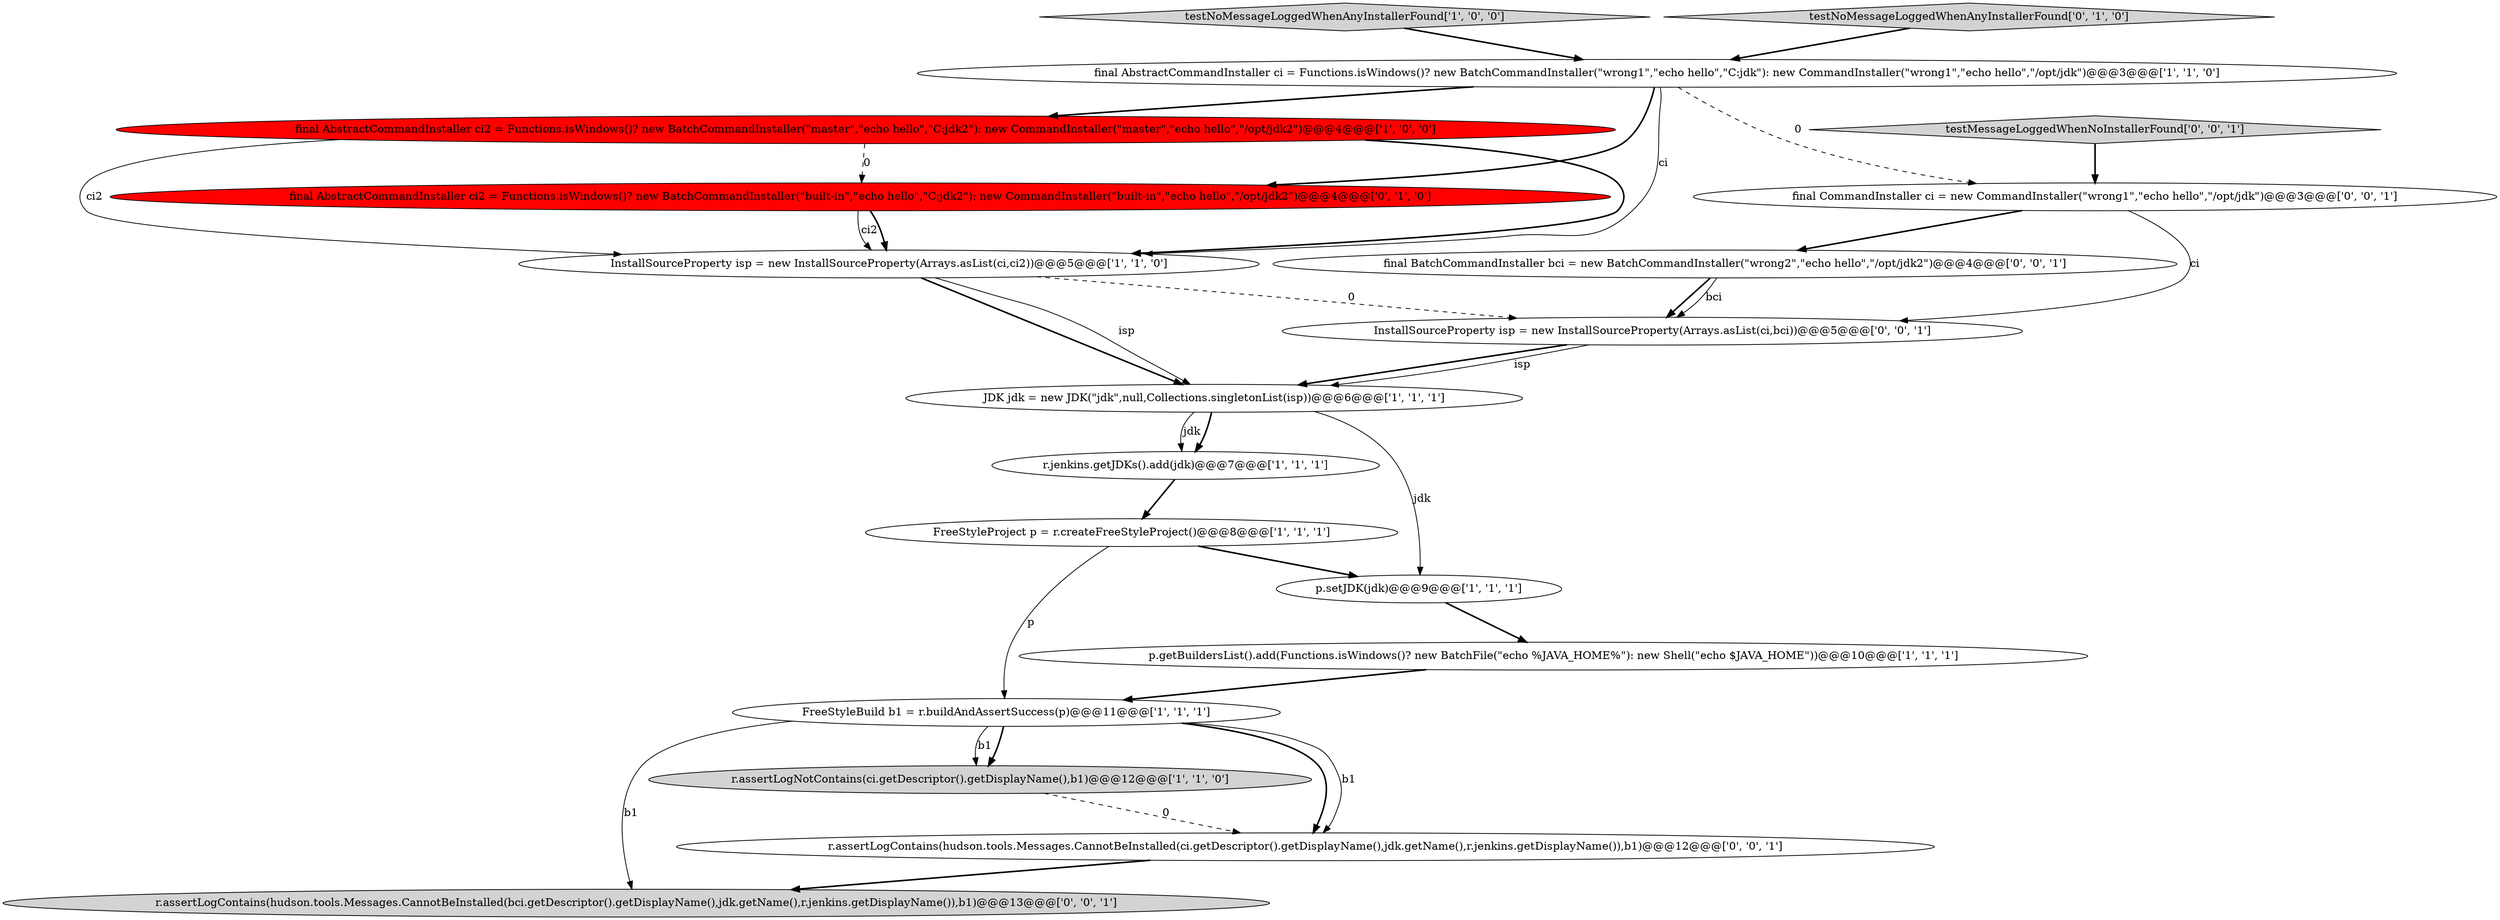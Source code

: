 digraph {
3 [style = filled, label = "testNoMessageLoggedWhenAnyInstallerFound['1', '0', '0']", fillcolor = lightgray, shape = diamond image = "AAA0AAABBB1BBB"];
10 [style = filled, label = "JDK jdk = new JDK(\"jdk\",null,Collections.singletonList(isp))@@@6@@@['1', '1', '1']", fillcolor = white, shape = ellipse image = "AAA0AAABBB1BBB"];
8 [style = filled, label = "InstallSourceProperty isp = new InstallSourceProperty(Arrays.asList(ci,ci2))@@@5@@@['1', '1', '0']", fillcolor = white, shape = ellipse image = "AAA0AAABBB1BBB"];
12 [style = filled, label = "testNoMessageLoggedWhenAnyInstallerFound['0', '1', '0']", fillcolor = lightgray, shape = diamond image = "AAA0AAABBB2BBB"];
11 [style = filled, label = "final AbstractCommandInstaller ci2 = Functions.isWindows()? new BatchCommandInstaller(\"built-in\",\"echo hello\",\"C:\jdk2\"): new CommandInstaller(\"built-in\",\"echo hello\",\"/opt/jdk2\")@@@4@@@['0', '1', '0']", fillcolor = red, shape = ellipse image = "AAA1AAABBB2BBB"];
13 [style = filled, label = "r.assertLogContains(hudson.tools.Messages.CannotBeInstalled(bci.getDescriptor().getDisplayName(),jdk.getName(),r.jenkins.getDisplayName()),b1)@@@13@@@['0', '0', '1']", fillcolor = lightgray, shape = ellipse image = "AAA0AAABBB3BBB"];
15 [style = filled, label = "final BatchCommandInstaller bci = new BatchCommandInstaller(\"wrong2\",\"echo hello\",\"/opt/jdk2\")@@@4@@@['0', '0', '1']", fillcolor = white, shape = ellipse image = "AAA0AAABBB3BBB"];
2 [style = filled, label = "FreeStyleProject p = r.createFreeStyleProject()@@@8@@@['1', '1', '1']", fillcolor = white, shape = ellipse image = "AAA0AAABBB1BBB"];
6 [style = filled, label = "r.jenkins.getJDKs().add(jdk)@@@7@@@['1', '1', '1']", fillcolor = white, shape = ellipse image = "AAA0AAABBB1BBB"];
14 [style = filled, label = "final CommandInstaller ci = new CommandInstaller(\"wrong1\",\"echo hello\",\"/opt/jdk\")@@@3@@@['0', '0', '1']", fillcolor = white, shape = ellipse image = "AAA0AAABBB3BBB"];
5 [style = filled, label = "final AbstractCommandInstaller ci2 = Functions.isWindows()? new BatchCommandInstaller(\"master\",\"echo hello\",\"C:\jdk2\"): new CommandInstaller(\"master\",\"echo hello\",\"/opt/jdk2\")@@@4@@@['1', '0', '0']", fillcolor = red, shape = ellipse image = "AAA1AAABBB1BBB"];
9 [style = filled, label = "r.assertLogNotContains(ci.getDescriptor().getDisplayName(),b1)@@@12@@@['1', '1', '0']", fillcolor = lightgray, shape = ellipse image = "AAA0AAABBB1BBB"];
1 [style = filled, label = "FreeStyleBuild b1 = r.buildAndAssertSuccess(p)@@@11@@@['1', '1', '1']", fillcolor = white, shape = ellipse image = "AAA0AAABBB1BBB"];
16 [style = filled, label = "testMessageLoggedWhenNoInstallerFound['0', '0', '1']", fillcolor = lightgray, shape = diamond image = "AAA0AAABBB3BBB"];
7 [style = filled, label = "p.getBuildersList().add(Functions.isWindows()? new BatchFile(\"echo %JAVA_HOME%\"): new Shell(\"echo $JAVA_HOME\"))@@@10@@@['1', '1', '1']", fillcolor = white, shape = ellipse image = "AAA0AAABBB1BBB"];
17 [style = filled, label = "InstallSourceProperty isp = new InstallSourceProperty(Arrays.asList(ci,bci))@@@5@@@['0', '0', '1']", fillcolor = white, shape = ellipse image = "AAA0AAABBB3BBB"];
0 [style = filled, label = "p.setJDK(jdk)@@@9@@@['1', '1', '1']", fillcolor = white, shape = ellipse image = "AAA0AAABBB1BBB"];
18 [style = filled, label = "r.assertLogContains(hudson.tools.Messages.CannotBeInstalled(ci.getDescriptor().getDisplayName(),jdk.getName(),r.jenkins.getDisplayName()),b1)@@@12@@@['0', '0', '1']", fillcolor = white, shape = ellipse image = "AAA0AAABBB3BBB"];
4 [style = filled, label = "final AbstractCommandInstaller ci = Functions.isWindows()? new BatchCommandInstaller(\"wrong1\",\"echo hello\",\"C:\jdk\"): new CommandInstaller(\"wrong1\",\"echo hello\",\"/opt/jdk\")@@@3@@@['1', '1', '0']", fillcolor = white, shape = ellipse image = "AAA0AAABBB1BBB"];
14->17 [style = solid, label="ci"];
2->1 [style = solid, label="p"];
17->10 [style = bold, label=""];
5->8 [style = bold, label=""];
8->10 [style = bold, label=""];
7->1 [style = bold, label=""];
9->18 [style = dashed, label="0"];
11->8 [style = solid, label="ci2"];
1->18 [style = bold, label=""];
3->4 [style = bold, label=""];
10->6 [style = bold, label=""];
17->10 [style = solid, label="isp"];
1->9 [style = bold, label=""];
1->9 [style = solid, label="b1"];
0->7 [style = bold, label=""];
6->2 [style = bold, label=""];
15->17 [style = bold, label=""];
2->0 [style = bold, label=""];
5->8 [style = solid, label="ci2"];
15->17 [style = solid, label="bci"];
12->4 [style = bold, label=""];
5->11 [style = dashed, label="0"];
8->10 [style = solid, label="isp"];
18->13 [style = bold, label=""];
1->13 [style = solid, label="b1"];
8->17 [style = dashed, label="0"];
11->8 [style = bold, label=""];
16->14 [style = bold, label=""];
10->0 [style = solid, label="jdk"];
14->15 [style = bold, label=""];
4->14 [style = dashed, label="0"];
4->11 [style = bold, label=""];
4->5 [style = bold, label=""];
1->18 [style = solid, label="b1"];
4->8 [style = solid, label="ci"];
10->6 [style = solid, label="jdk"];
}
